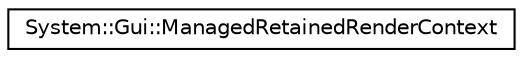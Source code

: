 digraph G
{
  edge [fontname="Helvetica",fontsize="10",labelfontname="Helvetica",labelfontsize="10"];
  node [fontname="Helvetica",fontsize="10",shape=record];
  rankdir="LR";
  Node1 [label="System::Gui::ManagedRetainedRenderContext",height=0.2,width=0.4,color="black", fillcolor="white", style="filled",URL="$class_system_1_1_gui_1_1_managed_retained_render_context.html"];
}
